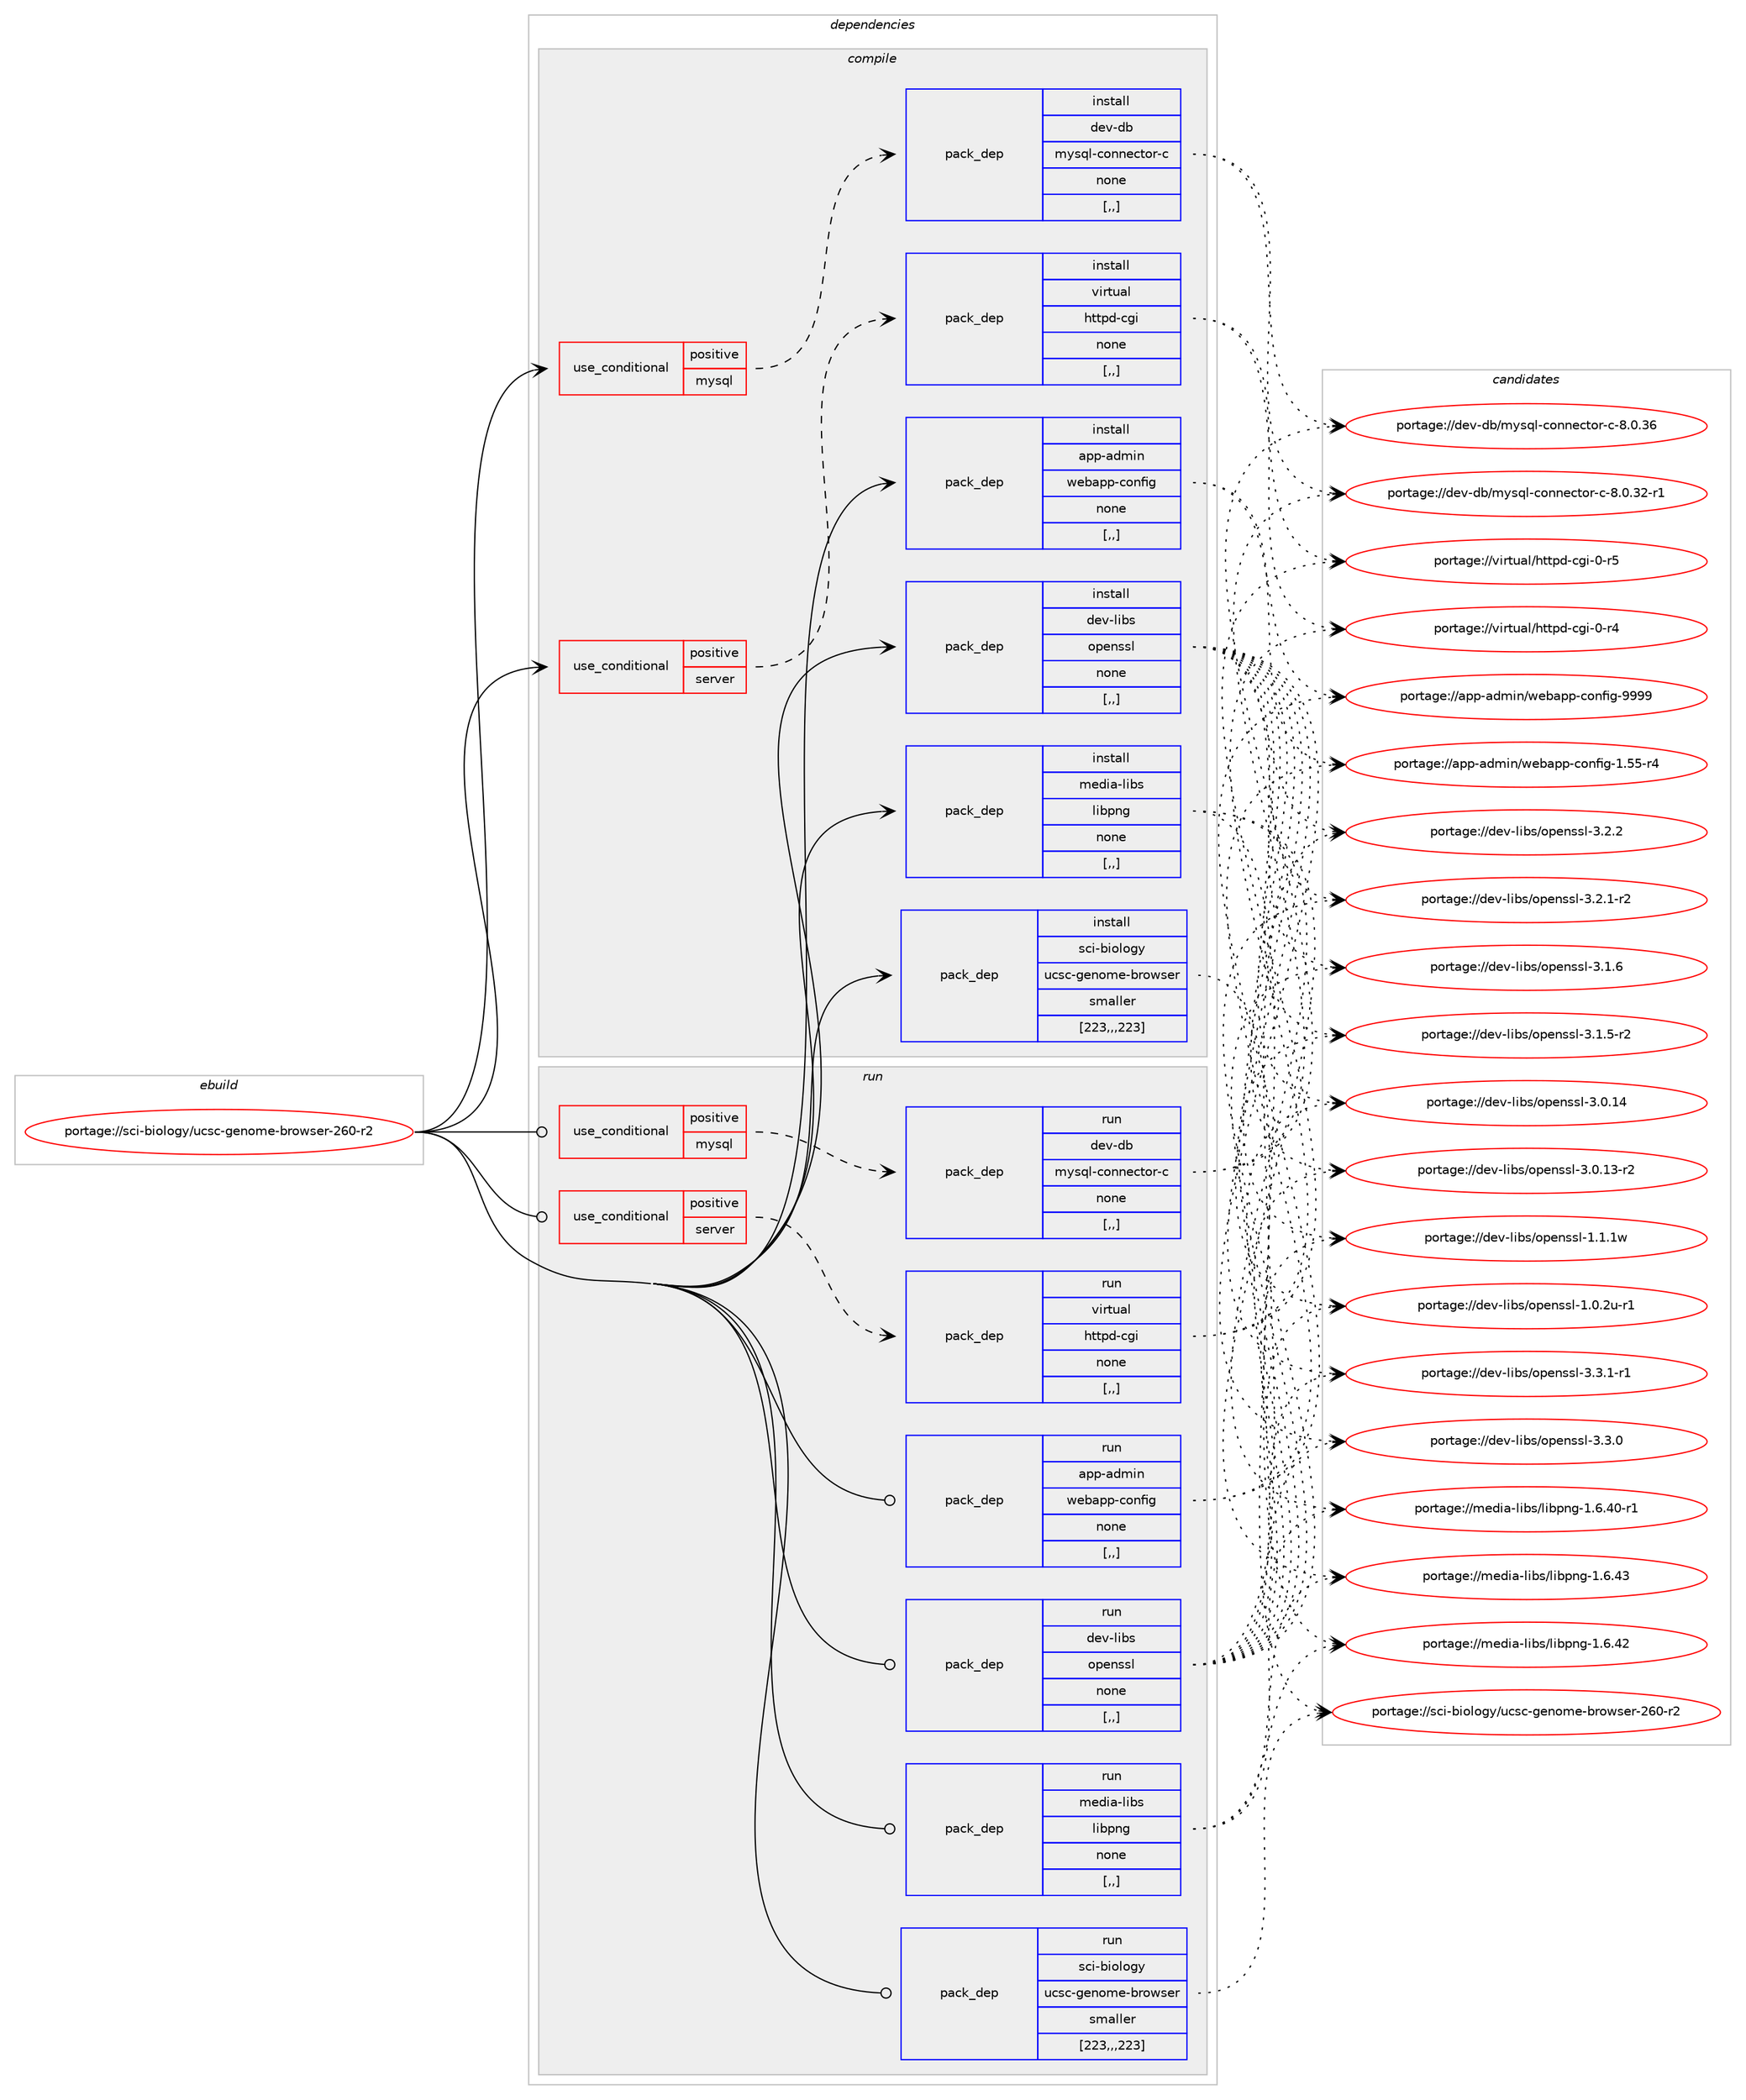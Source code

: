 digraph prolog {

# *************
# Graph options
# *************

newrank=true;
concentrate=true;
compound=true;
graph [rankdir=LR,fontname=Helvetica,fontsize=10,ranksep=1.5];#, ranksep=2.5, nodesep=0.2];
edge  [arrowhead=vee];
node  [fontname=Helvetica,fontsize=10];

# **********
# The ebuild
# **********

subgraph cluster_leftcol {
color=gray;
label=<<i>ebuild</i>>;
id [label="portage://sci-biology/ucsc-genome-browser-260-r2", color=red, width=4, href="../sci-biology/ucsc-genome-browser-260-r2.svg"];
}

# ****************
# The dependencies
# ****************

subgraph cluster_midcol {
color=gray;
label=<<i>dependencies</i>>;
subgraph cluster_compile {
fillcolor="#eeeeee";
style=filled;
label=<<i>compile</i>>;
subgraph cond103976 {
dependency392637 [label=<<TABLE BORDER="0" CELLBORDER="1" CELLSPACING="0" CELLPADDING="4"><TR><TD ROWSPAN="3" CELLPADDING="10">use_conditional</TD></TR><TR><TD>positive</TD></TR><TR><TD>mysql</TD></TR></TABLE>>, shape=none, color=red];
subgraph pack285861 {
dependency392638 [label=<<TABLE BORDER="0" CELLBORDER="1" CELLSPACING="0" CELLPADDING="4" WIDTH="220"><TR><TD ROWSPAN="6" CELLPADDING="30">pack_dep</TD></TR><TR><TD WIDTH="110">install</TD></TR><TR><TD>dev-db</TD></TR><TR><TD>mysql-connector-c</TD></TR><TR><TD>none</TD></TR><TR><TD>[,,]</TD></TR></TABLE>>, shape=none, color=blue];
}
dependency392637:e -> dependency392638:w [weight=20,style="dashed",arrowhead="vee"];
}
id:e -> dependency392637:w [weight=20,style="solid",arrowhead="vee"];
subgraph cond103977 {
dependency392639 [label=<<TABLE BORDER="0" CELLBORDER="1" CELLSPACING="0" CELLPADDING="4"><TR><TD ROWSPAN="3" CELLPADDING="10">use_conditional</TD></TR><TR><TD>positive</TD></TR><TR><TD>server</TD></TR></TABLE>>, shape=none, color=red];
subgraph pack285862 {
dependency392640 [label=<<TABLE BORDER="0" CELLBORDER="1" CELLSPACING="0" CELLPADDING="4" WIDTH="220"><TR><TD ROWSPAN="6" CELLPADDING="30">pack_dep</TD></TR><TR><TD WIDTH="110">install</TD></TR><TR><TD>virtual</TD></TR><TR><TD>httpd-cgi</TD></TR><TR><TD>none</TD></TR><TR><TD>[,,]</TD></TR></TABLE>>, shape=none, color=blue];
}
dependency392639:e -> dependency392640:w [weight=20,style="dashed",arrowhead="vee"];
}
id:e -> dependency392639:w [weight=20,style="solid",arrowhead="vee"];
subgraph pack285863 {
dependency392641 [label=<<TABLE BORDER="0" CELLBORDER="1" CELLSPACING="0" CELLPADDING="4" WIDTH="220"><TR><TD ROWSPAN="6" CELLPADDING="30">pack_dep</TD></TR><TR><TD WIDTH="110">install</TD></TR><TR><TD>app-admin</TD></TR><TR><TD>webapp-config</TD></TR><TR><TD>none</TD></TR><TR><TD>[,,]</TD></TR></TABLE>>, shape=none, color=blue];
}
id:e -> dependency392641:w [weight=20,style="solid",arrowhead="vee"];
subgraph pack285864 {
dependency392642 [label=<<TABLE BORDER="0" CELLBORDER="1" CELLSPACING="0" CELLPADDING="4" WIDTH="220"><TR><TD ROWSPAN="6" CELLPADDING="30">pack_dep</TD></TR><TR><TD WIDTH="110">install</TD></TR><TR><TD>dev-libs</TD></TR><TR><TD>openssl</TD></TR><TR><TD>none</TD></TR><TR><TD>[,,]</TD></TR></TABLE>>, shape=none, color=blue];
}
id:e -> dependency392642:w [weight=20,style="solid",arrowhead="vee"];
subgraph pack285865 {
dependency392643 [label=<<TABLE BORDER="0" CELLBORDER="1" CELLSPACING="0" CELLPADDING="4" WIDTH="220"><TR><TD ROWSPAN="6" CELLPADDING="30">pack_dep</TD></TR><TR><TD WIDTH="110">install</TD></TR><TR><TD>media-libs</TD></TR><TR><TD>libpng</TD></TR><TR><TD>none</TD></TR><TR><TD>[,,]</TD></TR></TABLE>>, shape=none, color=blue];
}
id:e -> dependency392643:w [weight=20,style="solid",arrowhead="vee"];
subgraph pack285866 {
dependency392644 [label=<<TABLE BORDER="0" CELLBORDER="1" CELLSPACING="0" CELLPADDING="4" WIDTH="220"><TR><TD ROWSPAN="6" CELLPADDING="30">pack_dep</TD></TR><TR><TD WIDTH="110">install</TD></TR><TR><TD>sci-biology</TD></TR><TR><TD>ucsc-genome-browser</TD></TR><TR><TD>smaller</TD></TR><TR><TD>[223,,,223]</TD></TR></TABLE>>, shape=none, color=blue];
}
id:e -> dependency392644:w [weight=20,style="solid",arrowhead="vee"];
}
subgraph cluster_compileandrun {
fillcolor="#eeeeee";
style=filled;
label=<<i>compile and run</i>>;
}
subgraph cluster_run {
fillcolor="#eeeeee";
style=filled;
label=<<i>run</i>>;
subgraph cond103978 {
dependency392645 [label=<<TABLE BORDER="0" CELLBORDER="1" CELLSPACING="0" CELLPADDING="4"><TR><TD ROWSPAN="3" CELLPADDING="10">use_conditional</TD></TR><TR><TD>positive</TD></TR><TR><TD>mysql</TD></TR></TABLE>>, shape=none, color=red];
subgraph pack285867 {
dependency392646 [label=<<TABLE BORDER="0" CELLBORDER="1" CELLSPACING="0" CELLPADDING="4" WIDTH="220"><TR><TD ROWSPAN="6" CELLPADDING="30">pack_dep</TD></TR><TR><TD WIDTH="110">run</TD></TR><TR><TD>dev-db</TD></TR><TR><TD>mysql-connector-c</TD></TR><TR><TD>none</TD></TR><TR><TD>[,,]</TD></TR></TABLE>>, shape=none, color=blue];
}
dependency392645:e -> dependency392646:w [weight=20,style="dashed",arrowhead="vee"];
}
id:e -> dependency392645:w [weight=20,style="solid",arrowhead="odot"];
subgraph cond103979 {
dependency392647 [label=<<TABLE BORDER="0" CELLBORDER="1" CELLSPACING="0" CELLPADDING="4"><TR><TD ROWSPAN="3" CELLPADDING="10">use_conditional</TD></TR><TR><TD>positive</TD></TR><TR><TD>server</TD></TR></TABLE>>, shape=none, color=red];
subgraph pack285868 {
dependency392648 [label=<<TABLE BORDER="0" CELLBORDER="1" CELLSPACING="0" CELLPADDING="4" WIDTH="220"><TR><TD ROWSPAN="6" CELLPADDING="30">pack_dep</TD></TR><TR><TD WIDTH="110">run</TD></TR><TR><TD>virtual</TD></TR><TR><TD>httpd-cgi</TD></TR><TR><TD>none</TD></TR><TR><TD>[,,]</TD></TR></TABLE>>, shape=none, color=blue];
}
dependency392647:e -> dependency392648:w [weight=20,style="dashed",arrowhead="vee"];
}
id:e -> dependency392647:w [weight=20,style="solid",arrowhead="odot"];
subgraph pack285869 {
dependency392649 [label=<<TABLE BORDER="0" CELLBORDER="1" CELLSPACING="0" CELLPADDING="4" WIDTH="220"><TR><TD ROWSPAN="6" CELLPADDING="30">pack_dep</TD></TR><TR><TD WIDTH="110">run</TD></TR><TR><TD>app-admin</TD></TR><TR><TD>webapp-config</TD></TR><TR><TD>none</TD></TR><TR><TD>[,,]</TD></TR></TABLE>>, shape=none, color=blue];
}
id:e -> dependency392649:w [weight=20,style="solid",arrowhead="odot"];
subgraph pack285870 {
dependency392650 [label=<<TABLE BORDER="0" CELLBORDER="1" CELLSPACING="0" CELLPADDING="4" WIDTH="220"><TR><TD ROWSPAN="6" CELLPADDING="30">pack_dep</TD></TR><TR><TD WIDTH="110">run</TD></TR><TR><TD>dev-libs</TD></TR><TR><TD>openssl</TD></TR><TR><TD>none</TD></TR><TR><TD>[,,]</TD></TR></TABLE>>, shape=none, color=blue];
}
id:e -> dependency392650:w [weight=20,style="solid",arrowhead="odot"];
subgraph pack285871 {
dependency392651 [label=<<TABLE BORDER="0" CELLBORDER="1" CELLSPACING="0" CELLPADDING="4" WIDTH="220"><TR><TD ROWSPAN="6" CELLPADDING="30">pack_dep</TD></TR><TR><TD WIDTH="110">run</TD></TR><TR><TD>media-libs</TD></TR><TR><TD>libpng</TD></TR><TR><TD>none</TD></TR><TR><TD>[,,]</TD></TR></TABLE>>, shape=none, color=blue];
}
id:e -> dependency392651:w [weight=20,style="solid",arrowhead="odot"];
subgraph pack285872 {
dependency392652 [label=<<TABLE BORDER="0" CELLBORDER="1" CELLSPACING="0" CELLPADDING="4" WIDTH="220"><TR><TD ROWSPAN="6" CELLPADDING="30">pack_dep</TD></TR><TR><TD WIDTH="110">run</TD></TR><TR><TD>sci-biology</TD></TR><TR><TD>ucsc-genome-browser</TD></TR><TR><TD>smaller</TD></TR><TR><TD>[223,,,223]</TD></TR></TABLE>>, shape=none, color=blue];
}
id:e -> dependency392652:w [weight=20,style="solid",arrowhead="odot"];
}
}

# **************
# The candidates
# **************

subgraph cluster_choices {
rank=same;
color=gray;
label=<<i>candidates</i>>;

subgraph choice285861 {
color=black;
nodesep=1;
choice100101118451009847109121115113108459911111011010199116111114459945564648465154 [label="portage://dev-db/mysql-connector-c-8.0.36", color=red, width=4,href="../dev-db/mysql-connector-c-8.0.36.svg"];
choice1001011184510098471091211151131084599111110110101991161111144599455646484651504511449 [label="portage://dev-db/mysql-connector-c-8.0.32-r1", color=red, width=4,href="../dev-db/mysql-connector-c-8.0.32-r1.svg"];
dependency392638:e -> choice100101118451009847109121115113108459911111011010199116111114459945564648465154:w [style=dotted,weight="100"];
dependency392638:e -> choice1001011184510098471091211151131084599111110110101991161111144599455646484651504511449:w [style=dotted,weight="100"];
}
subgraph choice285862 {
color=black;
nodesep=1;
choice1181051141161179710847104116116112100459910310545484511453 [label="portage://virtual/httpd-cgi-0-r5", color=red, width=4,href="../virtual/httpd-cgi-0-r5.svg"];
choice1181051141161179710847104116116112100459910310545484511452 [label="portage://virtual/httpd-cgi-0-r4", color=red, width=4,href="../virtual/httpd-cgi-0-r4.svg"];
dependency392640:e -> choice1181051141161179710847104116116112100459910310545484511453:w [style=dotted,weight="100"];
dependency392640:e -> choice1181051141161179710847104116116112100459910310545484511452:w [style=dotted,weight="100"];
}
subgraph choice285863 {
color=black;
nodesep=1;
choice97112112459710010910511047119101989711211245991111101021051034557575757 [label="portage://app-admin/webapp-config-9999", color=red, width=4,href="../app-admin/webapp-config-9999.svg"];
choice971121124597100109105110471191019897112112459911111010210510345494653534511452 [label="portage://app-admin/webapp-config-1.55-r4", color=red, width=4,href="../app-admin/webapp-config-1.55-r4.svg"];
dependency392641:e -> choice97112112459710010910511047119101989711211245991111101021051034557575757:w [style=dotted,weight="100"];
dependency392641:e -> choice971121124597100109105110471191019897112112459911111010210510345494653534511452:w [style=dotted,weight="100"];
}
subgraph choice285864 {
color=black;
nodesep=1;
choice1001011184510810598115471111121011101151151084551465146494511449 [label="portage://dev-libs/openssl-3.3.1-r1", color=red, width=4,href="../dev-libs/openssl-3.3.1-r1.svg"];
choice100101118451081059811547111112101110115115108455146514648 [label="portage://dev-libs/openssl-3.3.0", color=red, width=4,href="../dev-libs/openssl-3.3.0.svg"];
choice100101118451081059811547111112101110115115108455146504650 [label="portage://dev-libs/openssl-3.2.2", color=red, width=4,href="../dev-libs/openssl-3.2.2.svg"];
choice1001011184510810598115471111121011101151151084551465046494511450 [label="portage://dev-libs/openssl-3.2.1-r2", color=red, width=4,href="../dev-libs/openssl-3.2.1-r2.svg"];
choice100101118451081059811547111112101110115115108455146494654 [label="portage://dev-libs/openssl-3.1.6", color=red, width=4,href="../dev-libs/openssl-3.1.6.svg"];
choice1001011184510810598115471111121011101151151084551464946534511450 [label="portage://dev-libs/openssl-3.1.5-r2", color=red, width=4,href="../dev-libs/openssl-3.1.5-r2.svg"];
choice10010111845108105981154711111210111011511510845514648464952 [label="portage://dev-libs/openssl-3.0.14", color=red, width=4,href="../dev-libs/openssl-3.0.14.svg"];
choice100101118451081059811547111112101110115115108455146484649514511450 [label="portage://dev-libs/openssl-3.0.13-r2", color=red, width=4,href="../dev-libs/openssl-3.0.13-r2.svg"];
choice100101118451081059811547111112101110115115108454946494649119 [label="portage://dev-libs/openssl-1.1.1w", color=red, width=4,href="../dev-libs/openssl-1.1.1w.svg"];
choice1001011184510810598115471111121011101151151084549464846501174511449 [label="portage://dev-libs/openssl-1.0.2u-r1", color=red, width=4,href="../dev-libs/openssl-1.0.2u-r1.svg"];
dependency392642:e -> choice1001011184510810598115471111121011101151151084551465146494511449:w [style=dotted,weight="100"];
dependency392642:e -> choice100101118451081059811547111112101110115115108455146514648:w [style=dotted,weight="100"];
dependency392642:e -> choice100101118451081059811547111112101110115115108455146504650:w [style=dotted,weight="100"];
dependency392642:e -> choice1001011184510810598115471111121011101151151084551465046494511450:w [style=dotted,weight="100"];
dependency392642:e -> choice100101118451081059811547111112101110115115108455146494654:w [style=dotted,weight="100"];
dependency392642:e -> choice1001011184510810598115471111121011101151151084551464946534511450:w [style=dotted,weight="100"];
dependency392642:e -> choice10010111845108105981154711111210111011511510845514648464952:w [style=dotted,weight="100"];
dependency392642:e -> choice100101118451081059811547111112101110115115108455146484649514511450:w [style=dotted,weight="100"];
dependency392642:e -> choice100101118451081059811547111112101110115115108454946494649119:w [style=dotted,weight="100"];
dependency392642:e -> choice1001011184510810598115471111121011101151151084549464846501174511449:w [style=dotted,weight="100"];
}
subgraph choice285865 {
color=black;
nodesep=1;
choice109101100105974510810598115471081059811211010345494654465251 [label="portage://media-libs/libpng-1.6.43", color=red, width=4,href="../media-libs/libpng-1.6.43.svg"];
choice109101100105974510810598115471081059811211010345494654465250 [label="portage://media-libs/libpng-1.6.42", color=red, width=4,href="../media-libs/libpng-1.6.42.svg"];
choice1091011001059745108105981154710810598112110103454946544652484511449 [label="portage://media-libs/libpng-1.6.40-r1", color=red, width=4,href="../media-libs/libpng-1.6.40-r1.svg"];
dependency392643:e -> choice109101100105974510810598115471081059811211010345494654465251:w [style=dotted,weight="100"];
dependency392643:e -> choice109101100105974510810598115471081059811211010345494654465250:w [style=dotted,weight="100"];
dependency392643:e -> choice1091011001059745108105981154710810598112110103454946544652484511449:w [style=dotted,weight="100"];
}
subgraph choice285866 {
color=black;
nodesep=1;
choice115991054598105111108111103121471179911599451031011101111091014598114111119115101114455054484511450 [label="portage://sci-biology/ucsc-genome-browser-260-r2", color=red, width=4,href="../sci-biology/ucsc-genome-browser-260-r2.svg"];
dependency392644:e -> choice115991054598105111108111103121471179911599451031011101111091014598114111119115101114455054484511450:w [style=dotted,weight="100"];
}
subgraph choice285867 {
color=black;
nodesep=1;
choice100101118451009847109121115113108459911111011010199116111114459945564648465154 [label="portage://dev-db/mysql-connector-c-8.0.36", color=red, width=4,href="../dev-db/mysql-connector-c-8.0.36.svg"];
choice1001011184510098471091211151131084599111110110101991161111144599455646484651504511449 [label="portage://dev-db/mysql-connector-c-8.0.32-r1", color=red, width=4,href="../dev-db/mysql-connector-c-8.0.32-r1.svg"];
dependency392646:e -> choice100101118451009847109121115113108459911111011010199116111114459945564648465154:w [style=dotted,weight="100"];
dependency392646:e -> choice1001011184510098471091211151131084599111110110101991161111144599455646484651504511449:w [style=dotted,weight="100"];
}
subgraph choice285868 {
color=black;
nodesep=1;
choice1181051141161179710847104116116112100459910310545484511453 [label="portage://virtual/httpd-cgi-0-r5", color=red, width=4,href="../virtual/httpd-cgi-0-r5.svg"];
choice1181051141161179710847104116116112100459910310545484511452 [label="portage://virtual/httpd-cgi-0-r4", color=red, width=4,href="../virtual/httpd-cgi-0-r4.svg"];
dependency392648:e -> choice1181051141161179710847104116116112100459910310545484511453:w [style=dotted,weight="100"];
dependency392648:e -> choice1181051141161179710847104116116112100459910310545484511452:w [style=dotted,weight="100"];
}
subgraph choice285869 {
color=black;
nodesep=1;
choice97112112459710010910511047119101989711211245991111101021051034557575757 [label="portage://app-admin/webapp-config-9999", color=red, width=4,href="../app-admin/webapp-config-9999.svg"];
choice971121124597100109105110471191019897112112459911111010210510345494653534511452 [label="portage://app-admin/webapp-config-1.55-r4", color=red, width=4,href="../app-admin/webapp-config-1.55-r4.svg"];
dependency392649:e -> choice97112112459710010910511047119101989711211245991111101021051034557575757:w [style=dotted,weight="100"];
dependency392649:e -> choice971121124597100109105110471191019897112112459911111010210510345494653534511452:w [style=dotted,weight="100"];
}
subgraph choice285870 {
color=black;
nodesep=1;
choice1001011184510810598115471111121011101151151084551465146494511449 [label="portage://dev-libs/openssl-3.3.1-r1", color=red, width=4,href="../dev-libs/openssl-3.3.1-r1.svg"];
choice100101118451081059811547111112101110115115108455146514648 [label="portage://dev-libs/openssl-3.3.0", color=red, width=4,href="../dev-libs/openssl-3.3.0.svg"];
choice100101118451081059811547111112101110115115108455146504650 [label="portage://dev-libs/openssl-3.2.2", color=red, width=4,href="../dev-libs/openssl-3.2.2.svg"];
choice1001011184510810598115471111121011101151151084551465046494511450 [label="portage://dev-libs/openssl-3.2.1-r2", color=red, width=4,href="../dev-libs/openssl-3.2.1-r2.svg"];
choice100101118451081059811547111112101110115115108455146494654 [label="portage://dev-libs/openssl-3.1.6", color=red, width=4,href="../dev-libs/openssl-3.1.6.svg"];
choice1001011184510810598115471111121011101151151084551464946534511450 [label="portage://dev-libs/openssl-3.1.5-r2", color=red, width=4,href="../dev-libs/openssl-3.1.5-r2.svg"];
choice10010111845108105981154711111210111011511510845514648464952 [label="portage://dev-libs/openssl-3.0.14", color=red, width=4,href="../dev-libs/openssl-3.0.14.svg"];
choice100101118451081059811547111112101110115115108455146484649514511450 [label="portage://dev-libs/openssl-3.0.13-r2", color=red, width=4,href="../dev-libs/openssl-3.0.13-r2.svg"];
choice100101118451081059811547111112101110115115108454946494649119 [label="portage://dev-libs/openssl-1.1.1w", color=red, width=4,href="../dev-libs/openssl-1.1.1w.svg"];
choice1001011184510810598115471111121011101151151084549464846501174511449 [label="portage://dev-libs/openssl-1.0.2u-r1", color=red, width=4,href="../dev-libs/openssl-1.0.2u-r1.svg"];
dependency392650:e -> choice1001011184510810598115471111121011101151151084551465146494511449:w [style=dotted,weight="100"];
dependency392650:e -> choice100101118451081059811547111112101110115115108455146514648:w [style=dotted,weight="100"];
dependency392650:e -> choice100101118451081059811547111112101110115115108455146504650:w [style=dotted,weight="100"];
dependency392650:e -> choice1001011184510810598115471111121011101151151084551465046494511450:w [style=dotted,weight="100"];
dependency392650:e -> choice100101118451081059811547111112101110115115108455146494654:w [style=dotted,weight="100"];
dependency392650:e -> choice1001011184510810598115471111121011101151151084551464946534511450:w [style=dotted,weight="100"];
dependency392650:e -> choice10010111845108105981154711111210111011511510845514648464952:w [style=dotted,weight="100"];
dependency392650:e -> choice100101118451081059811547111112101110115115108455146484649514511450:w [style=dotted,weight="100"];
dependency392650:e -> choice100101118451081059811547111112101110115115108454946494649119:w [style=dotted,weight="100"];
dependency392650:e -> choice1001011184510810598115471111121011101151151084549464846501174511449:w [style=dotted,weight="100"];
}
subgraph choice285871 {
color=black;
nodesep=1;
choice109101100105974510810598115471081059811211010345494654465251 [label="portage://media-libs/libpng-1.6.43", color=red, width=4,href="../media-libs/libpng-1.6.43.svg"];
choice109101100105974510810598115471081059811211010345494654465250 [label="portage://media-libs/libpng-1.6.42", color=red, width=4,href="../media-libs/libpng-1.6.42.svg"];
choice1091011001059745108105981154710810598112110103454946544652484511449 [label="portage://media-libs/libpng-1.6.40-r1", color=red, width=4,href="../media-libs/libpng-1.6.40-r1.svg"];
dependency392651:e -> choice109101100105974510810598115471081059811211010345494654465251:w [style=dotted,weight="100"];
dependency392651:e -> choice109101100105974510810598115471081059811211010345494654465250:w [style=dotted,weight="100"];
dependency392651:e -> choice1091011001059745108105981154710810598112110103454946544652484511449:w [style=dotted,weight="100"];
}
subgraph choice285872 {
color=black;
nodesep=1;
choice115991054598105111108111103121471179911599451031011101111091014598114111119115101114455054484511450 [label="portage://sci-biology/ucsc-genome-browser-260-r2", color=red, width=4,href="../sci-biology/ucsc-genome-browser-260-r2.svg"];
dependency392652:e -> choice115991054598105111108111103121471179911599451031011101111091014598114111119115101114455054484511450:w [style=dotted,weight="100"];
}
}

}
